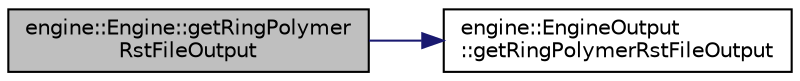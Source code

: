 digraph "engine::Engine::getRingPolymerRstFileOutput"
{
 // LATEX_PDF_SIZE
  edge [fontname="Helvetica",fontsize="10",labelfontname="Helvetica",labelfontsize="10"];
  node [fontname="Helvetica",fontsize="10",shape=record];
  rankdir="LR";
  Node1 [label="engine::Engine::getRingPolymer\lRstFileOutput",height=0.2,width=0.4,color="black", fillcolor="grey75", style="filled", fontcolor="black",tooltip=" "];
  Node1 -> Node2 [color="midnightblue",fontsize="10",style="solid",fontname="Helvetica"];
  Node2 [label="engine::EngineOutput\l::getRingPolymerRstFileOutput",height=0.2,width=0.4,color="black", fillcolor="white", style="filled",URL="$classengine_1_1EngineOutput.html#a0e6f144ff0c06f00a84bfa6d2a40160c",tooltip=" "];
}
